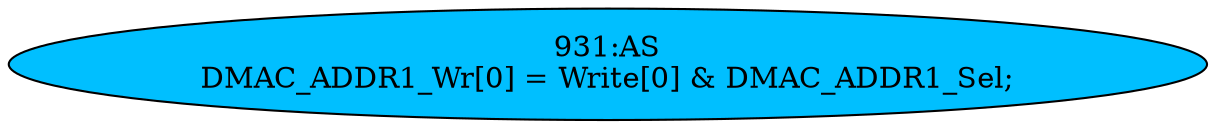 strict digraph "" {
	node [label="\N"];
	"931:AS"	 [ast="<pyverilog.vparser.ast.Assign object at 0x7fbdee0e3b10>",
		def_var="['DMAC_ADDR1_Wr']",
		fillcolor=deepskyblue,
		label="931:AS
DMAC_ADDR1_Wr[0] = Write[0] & DMAC_ADDR1_Sel;",
		statements="[]",
		style=filled,
		typ=Assign,
		use_var="['Write', 'DMAC_ADDR1_Sel']"];
}
